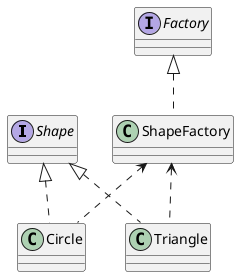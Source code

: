 @startuml


interface Shape
interface Factory

class Circle implements Shape
class Triangle implements Shape

class ShapeFactory implements Factory

ShapeFactory <.. Circle
ShapeFactory <.. Triangle


@enduml